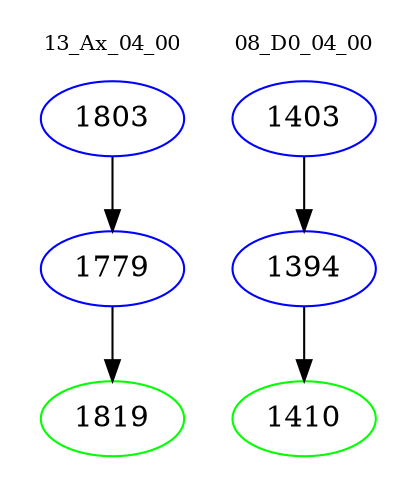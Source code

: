 digraph{
subgraph cluster_0 {
color = white
label = "13_Ax_04_00";
fontsize=10;
T0_1803 [label="1803", color="blue"]
T0_1803 -> T0_1779 [color="black"]
T0_1779 [label="1779", color="blue"]
T0_1779 -> T0_1819 [color="black"]
T0_1819 [label="1819", color="green"]
}
subgraph cluster_1 {
color = white
label = "08_D0_04_00";
fontsize=10;
T1_1403 [label="1403", color="blue"]
T1_1403 -> T1_1394 [color="black"]
T1_1394 [label="1394", color="blue"]
T1_1394 -> T1_1410 [color="black"]
T1_1410 [label="1410", color="green"]
}
}
